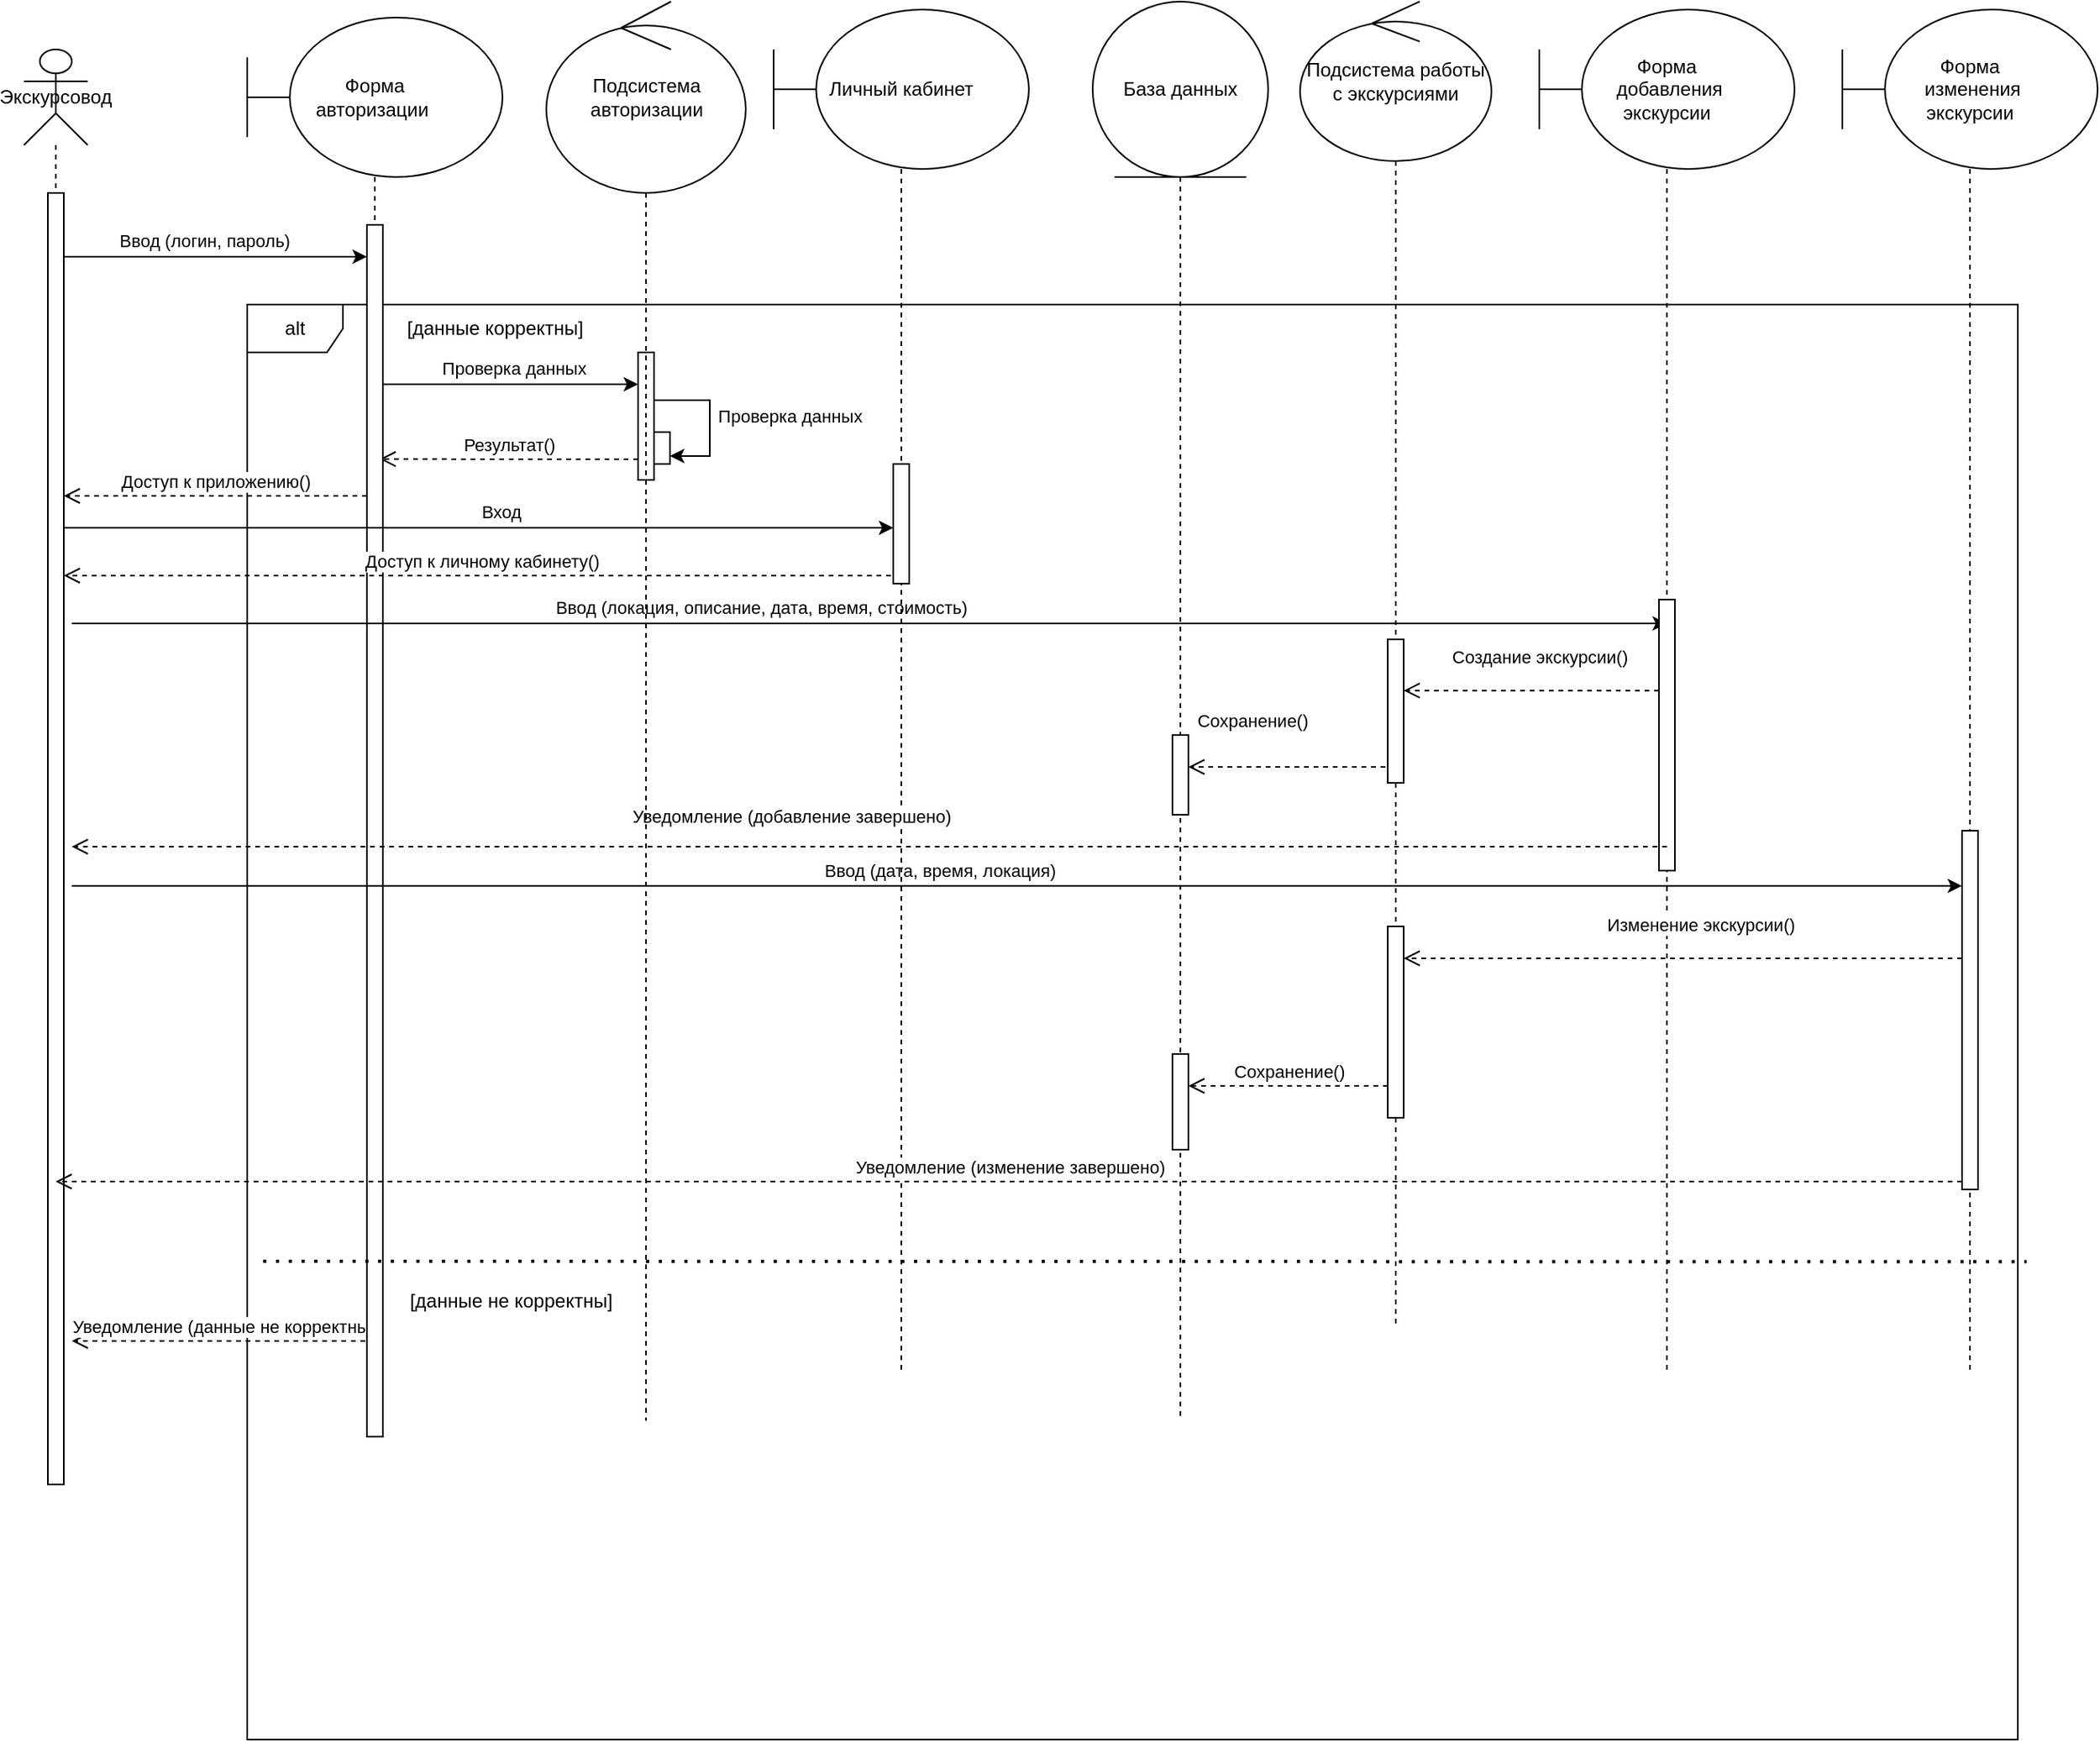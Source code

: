 <mxfile version="22.0.6" type="device" pages="2">
  <diagram name="Экскурсовод" id="apA9sKYQiiPHruU5bzmN">
    <mxGraphModel dx="1460" dy="1291" grid="1" gridSize="10" guides="1" tooltips="1" connect="1" arrows="1" fold="1" page="1" pageScale="1" pageWidth="1442" pageHeight="2039" math="0" shadow="0">
      <root>
        <mxCell id="0" />
        <mxCell id="1" parent="0" />
        <mxCell id="MhdM7lBt8eqxDR9OyokK-6" value="Экскурсовод" style="shape=umlLifeline;perimeter=lifelinePerimeter;whiteSpace=wrap;html=1;container=1;dropTarget=0;collapsible=0;recursiveResize=0;outlineConnect=0;portConstraint=eastwest;newEdgeStyle={&quot;curved&quot;:0,&quot;rounded&quot;:0};participant=umlActor;size=60;" parent="1" vertex="1">
          <mxGeometry x="120" y="90" width="40" height="900" as="geometry" />
        </mxCell>
        <mxCell id="MhdM7lBt8eqxDR9OyokK-7" value="" style="html=1;points=[[0,0,0,0,5],[0,1,0,0,-5],[1,0,0,0,5],[1,1,0,0,-5]];perimeter=orthogonalPerimeter;outlineConnect=0;targetShapes=umlLifeline;portConstraint=eastwest;newEdgeStyle={&quot;curved&quot;:0,&quot;rounded&quot;:0};" parent="MhdM7lBt8eqxDR9OyokK-6" vertex="1">
          <mxGeometry x="15" y="90" width="10" height="810" as="geometry" />
        </mxCell>
        <mxCell id="MhdM7lBt8eqxDR9OyokK-11" value="" style="endArrow=classic;html=1;rounded=0;" parent="1" source="MhdM7lBt8eqxDR9OyokK-7" edge="1">
          <mxGeometry width="50" height="50" relative="1" as="geometry">
            <mxPoint x="220" y="430" as="sourcePoint" />
            <mxPoint x="335" y="220" as="targetPoint" />
            <Array as="points">
              <mxPoint x="240" y="220" />
            </Array>
          </mxGeometry>
        </mxCell>
        <mxCell id="MhdM7lBt8eqxDR9OyokK-12" value="Ввод (логин, пароль)" style="edgeLabel;html=1;align=center;verticalAlign=middle;resizable=0;points=[];" parent="MhdM7lBt8eqxDR9OyokK-11" vertex="1" connectable="0">
          <mxGeometry x="-0.231" y="-2" relative="1" as="geometry">
            <mxPoint x="15" y="-12" as="offset" />
          </mxGeometry>
        </mxCell>
        <mxCell id="MhdM7lBt8eqxDR9OyokK-15" value="alt" style="shape=umlFrame;whiteSpace=wrap;html=1;pointerEvents=0;" parent="1" vertex="1">
          <mxGeometry x="260" y="250" width="1110" height="900" as="geometry" />
        </mxCell>
        <mxCell id="MhdM7lBt8eqxDR9OyokK-22" value="" style="html=1;points=[[0,0,0,0,5],[0,1,0,0,-5],[1,0,0,0,5],[1,1,0,0,-5]];perimeter=orthogonalPerimeter;outlineConnect=0;targetShapes=umlLifeline;portConstraint=eastwest;newEdgeStyle={&quot;curved&quot;:0,&quot;rounded&quot;:0};" parent="1" vertex="1">
          <mxGeometry x="505" y="280" width="10" height="80" as="geometry" />
        </mxCell>
        <mxCell id="MhdM7lBt8eqxDR9OyokK-23" value="" style="endArrow=classic;html=1;rounded=0;" parent="1" target="MhdM7lBt8eqxDR9OyokK-22" edge="1">
          <mxGeometry width="50" height="50" relative="1" as="geometry">
            <mxPoint x="345" y="300" as="sourcePoint" />
            <mxPoint x="390" y="440" as="targetPoint" />
            <Array as="points">
              <mxPoint x="430" y="300" />
            </Array>
          </mxGeometry>
        </mxCell>
        <mxCell id="MhdM7lBt8eqxDR9OyokK-24" value="Проверка данных" style="edgeLabel;html=1;align=center;verticalAlign=middle;resizable=0;points=[];" parent="MhdM7lBt8eqxDR9OyokK-23" vertex="1" connectable="0">
          <mxGeometry x="0.025" y="-1" relative="1" as="geometry">
            <mxPoint y="-11" as="offset" />
          </mxGeometry>
        </mxCell>
        <mxCell id="MhdM7lBt8eqxDR9OyokK-26" value="" style="html=1;points=[[0,0,0,0,5],[0,1,0,0,-5],[1,0,0,0,5],[1,1,0,0,-5]];perimeter=orthogonalPerimeter;outlineConnect=0;targetShapes=umlLifeline;portConstraint=eastwest;newEdgeStyle={&quot;curved&quot;:0,&quot;rounded&quot;:0};" parent="1" vertex="1">
          <mxGeometry x="515" y="330" width="10" height="20" as="geometry" />
        </mxCell>
        <mxCell id="MhdM7lBt8eqxDR9OyokK-27" value="" style="endArrow=classic;html=1;rounded=0;entryX=1;entryY=1;entryDx=0;entryDy=-5;entryPerimeter=0;" parent="1" source="MhdM7lBt8eqxDR9OyokK-22" target="MhdM7lBt8eqxDR9OyokK-26" edge="1">
          <mxGeometry width="50" height="50" relative="1" as="geometry">
            <mxPoint x="520" y="330" as="sourcePoint" />
            <mxPoint x="390" y="440" as="targetPoint" />
            <Array as="points">
              <mxPoint x="550" y="310" />
              <mxPoint x="550" y="345" />
            </Array>
          </mxGeometry>
        </mxCell>
        <mxCell id="MhdM7lBt8eqxDR9OyokK-29" value="Проверка данных" style="edgeLabel;html=1;align=center;verticalAlign=middle;resizable=0;points=[];" parent="MhdM7lBt8eqxDR9OyokK-27" vertex="1" connectable="0">
          <mxGeometry x="-0.387" y="1" relative="1" as="geometry">
            <mxPoint x="56" y="11" as="offset" />
          </mxGeometry>
        </mxCell>
        <mxCell id="MhdM7lBt8eqxDR9OyokK-30" value="Результат()" style="html=1;verticalAlign=bottom;endArrow=open;dashed=1;endSize=8;curved=0;rounded=0;entryX=0.8;entryY=0.249;entryDx=0;entryDy=0;entryPerimeter=0;" parent="1" source="MhdM7lBt8eqxDR9OyokK-22" edge="1">
          <mxGeometry relative="1" as="geometry">
            <mxPoint x="500" y="420" as="sourcePoint" />
            <mxPoint x="343" y="346.87" as="targetPoint" />
            <Array as="points">
              <mxPoint x="430" y="347" />
            </Array>
          </mxGeometry>
        </mxCell>
        <mxCell id="MhdM7lBt8eqxDR9OyokK-31" value="Доступ к приложению()" style="html=1;verticalAlign=bottom;endArrow=open;dashed=1;endSize=8;curved=0;rounded=0;" parent="1" target="MhdM7lBt8eqxDR9OyokK-7" edge="1">
          <mxGeometry relative="1" as="geometry">
            <mxPoint x="335" y="370" as="sourcePoint" />
            <mxPoint x="355" y="390" as="targetPoint" />
            <Array as="points">
              <mxPoint x="240" y="370" />
            </Array>
          </mxGeometry>
        </mxCell>
        <mxCell id="MhdM7lBt8eqxDR9OyokK-45" value="Сохранение()" style="html=1;verticalAlign=bottom;endArrow=open;dashed=1;endSize=8;curved=0;rounded=0;" parent="1" edge="1">
          <mxGeometry x="0.382" y="-20" relative="1" as="geometry">
            <mxPoint x="979.5" y="540" as="sourcePoint" />
            <mxPoint x="850" y="540" as="targetPoint" />
            <Array as="points" />
            <mxPoint as="offset" />
          </mxGeometry>
        </mxCell>
        <mxCell id="MhdM7lBt8eqxDR9OyokK-52" value="Сохранение()" style="html=1;verticalAlign=bottom;endArrow=open;dashed=1;endSize=8;curved=0;rounded=0;" parent="1" edge="1">
          <mxGeometry relative="1" as="geometry">
            <mxPoint x="975" y="740" as="sourcePoint" />
            <mxPoint x="850" y="740" as="targetPoint" />
            <Array as="points" />
          </mxGeometry>
        </mxCell>
        <mxCell id="3vgwnuTKoPkvqG8fdnrD-1" value="[данные корректны]" style="text;html=1;align=center;verticalAlign=middle;resizable=0;points=[];autosize=1;strokeColor=none;fillColor=none;" parent="1" vertex="1">
          <mxGeometry x="350" y="250" width="130" height="30" as="geometry" />
        </mxCell>
        <mxCell id="3vgwnuTKoPkvqG8fdnrD-2" value="Уведомление (данные не корректны)" style="html=1;verticalAlign=bottom;endArrow=open;dashed=1;endSize=8;curved=0;rounded=0;" parent="1" edge="1">
          <mxGeometry x="-0.002" relative="1" as="geometry">
            <mxPoint x="340" y="900" as="sourcePoint" />
            <mxPoint x="150" y="900" as="targetPoint" />
            <Array as="points">
              <mxPoint x="275" y="900" />
            </Array>
            <mxPoint as="offset" />
          </mxGeometry>
        </mxCell>
        <mxCell id="3vgwnuTKoPkvqG8fdnrD-3" value="[данные не корректны]" style="text;html=1;align=center;verticalAlign=middle;resizable=0;points=[];autosize=1;strokeColor=none;fillColor=none;" parent="1" vertex="1">
          <mxGeometry x="350" y="860" width="150" height="30" as="geometry" />
        </mxCell>
        <mxCell id="WWYeSXS_emkalcDDX-8z-1" value="Форма &lt;br&gt;авторизации&amp;nbsp;" style="shape=umlLifeline;perimeter=lifelinePerimeter;whiteSpace=wrap;html=1;container=1;dropTarget=0;collapsible=0;recursiveResize=0;outlineConnect=0;portConstraint=eastwest;newEdgeStyle={&quot;curved&quot;:0,&quot;rounded&quot;:0};participant=umlBoundary;size=100;" parent="1" vertex="1">
          <mxGeometry x="260" y="70" width="160" height="890" as="geometry" />
        </mxCell>
        <mxCell id="WWYeSXS_emkalcDDX-8z-2" value="" style="html=1;points=[[0,0,0,0,5],[0,1,0,0,-5],[1,0,0,0,5],[1,1,0,0,-5]];perimeter=orthogonalPerimeter;outlineConnect=0;targetShapes=umlLifeline;portConstraint=eastwest;newEdgeStyle={&quot;curved&quot;:0,&quot;rounded&quot;:0};" parent="WWYeSXS_emkalcDDX-8z-1" vertex="1">
          <mxGeometry x="75" y="130" width="10" height="760" as="geometry" />
        </mxCell>
        <mxCell id="MhdM7lBt8eqxDR9OyokK-35" value="" style="endArrow=classic;html=1;rounded=0;" parent="1" source="MhdM7lBt8eqxDR9OyokK-7" edge="1" target="KRv85r5p0I_bqR5wjUYM-2">
          <mxGeometry width="50" height="50" relative="1" as="geometry">
            <mxPoint x="430" y="330" as="sourcePoint" />
            <mxPoint x="685" y="390" as="targetPoint" />
            <Array as="points">
              <mxPoint x="430" y="390" />
            </Array>
          </mxGeometry>
        </mxCell>
        <mxCell id="MhdM7lBt8eqxDR9OyokK-38" value="Вход" style="edgeLabel;html=1;align=center;verticalAlign=middle;resizable=0;points=[];" parent="MhdM7lBt8eqxDR9OyokK-35" vertex="1" connectable="0">
          <mxGeometry x="0.051" y="3" relative="1" as="geometry">
            <mxPoint y="-7" as="offset" />
          </mxGeometry>
        </mxCell>
        <mxCell id="MhdM7lBt8eqxDR9OyokK-37" value="Доступ к личному кабинету()" style="html=1;verticalAlign=bottom;endArrow=open;dashed=1;endSize=8;curved=0;rounded=0;" parent="1" target="MhdM7lBt8eqxDR9OyokK-7" edge="1" source="KRv85r5p0I_bqR5wjUYM-1">
          <mxGeometry relative="1" as="geometry">
            <mxPoint x="685" y="420" as="sourcePoint" />
            <mxPoint x="410" y="300" as="targetPoint" />
            <Array as="points">
              <mxPoint x="410" y="420" />
            </Array>
          </mxGeometry>
        </mxCell>
        <mxCell id="MhdM7lBt8eqxDR9OyokK-40" value="" style="endArrow=classic;html=1;rounded=0;" parent="1" edge="1">
          <mxGeometry width="50" height="50" relative="1" as="geometry">
            <mxPoint x="150" y="450" as="sourcePoint" />
            <mxPoint x="1150" y="450" as="targetPoint" />
            <Array as="points">
              <mxPoint x="515" y="450" />
            </Array>
          </mxGeometry>
        </mxCell>
        <mxCell id="MhdM7lBt8eqxDR9OyokK-42" value="Ввод (локация, описание, дата, время, стоимость)" style="edgeLabel;html=1;align=center;verticalAlign=middle;resizable=0;points=[];" parent="MhdM7lBt8eqxDR9OyokK-40" vertex="1" connectable="0">
          <mxGeometry x="-0.137" y="1" relative="1" as="geometry">
            <mxPoint y="-9" as="offset" />
          </mxGeometry>
        </mxCell>
        <mxCell id="MhdM7lBt8eqxDR9OyokK-48" value="" style="endArrow=classic;html=1;rounded=0;" parent="1" edge="1" target="BANFX_4L2g2Dq_e1wwvx-2">
          <mxGeometry width="50" height="50" relative="1" as="geometry">
            <mxPoint x="150" y="614.6" as="sourcePoint" />
            <mxPoint x="1344.5" y="614.6" as="targetPoint" />
            <Array as="points">
              <mxPoint x="625" y="614.6" />
            </Array>
          </mxGeometry>
        </mxCell>
        <mxCell id="MhdM7lBt8eqxDR9OyokK-49" value="Ввод (дата, время, локация)" style="edgeLabel;html=1;align=center;verticalAlign=middle;resizable=0;points=[];" parent="MhdM7lBt8eqxDR9OyokK-48" vertex="1" connectable="0">
          <mxGeometry x="-0.082" y="3" relative="1" as="geometry">
            <mxPoint y="-7" as="offset" />
          </mxGeometry>
        </mxCell>
        <mxCell id="MhdM7lBt8eqxDR9OyokK-16" value="" style="endArrow=none;dashed=1;html=1;dashPattern=1 3;strokeWidth=2;rounded=0;exitX=0;exitY=0.769;exitDx=0;exitDy=0;exitPerimeter=0;entryX=1.005;entryY=0.667;entryDx=0;entryDy=0;entryPerimeter=0;" parent="1" edge="1" target="MhdM7lBt8eqxDR9OyokK-15">
          <mxGeometry width="50" height="50" relative="1" as="geometry">
            <mxPoint x="270" y="850.0" as="sourcePoint" />
            <mxPoint x="1290" y="851" as="targetPoint" />
            <Array as="points" />
          </mxGeometry>
        </mxCell>
        <mxCell id="KRv85r5p0I_bqR5wjUYM-1" value="Личный кабинет" style="shape=umlLifeline;perimeter=lifelinePerimeter;whiteSpace=wrap;html=1;container=1;dropTarget=0;collapsible=0;recursiveResize=0;outlineConnect=0;portConstraint=eastwest;newEdgeStyle={&quot;curved&quot;:0,&quot;rounded&quot;:0};participant=umlBoundary;size=100;" parent="1" vertex="1">
          <mxGeometry x="590" y="65" width="160" height="855" as="geometry" />
        </mxCell>
        <mxCell id="KRv85r5p0I_bqR5wjUYM-2" value="" style="html=1;points=[[0,0,0,0,5],[0,1,0,0,-5],[1,0,0,0,5],[1,1,0,0,-5]];perimeter=orthogonalPerimeter;outlineConnect=0;targetShapes=umlLifeline;portConstraint=eastwest;newEdgeStyle={&quot;curved&quot;:0,&quot;rounded&quot;:0};" parent="KRv85r5p0I_bqR5wjUYM-1" vertex="1">
          <mxGeometry x="75" y="285" width="10" height="75" as="geometry" />
        </mxCell>
        <mxCell id="BANFX_4L2g2Dq_e1wwvx-1" value="Форма&lt;br&gt;&amp;nbsp;изменения&lt;br&gt;экскурсии" style="shape=umlLifeline;perimeter=lifelinePerimeter;whiteSpace=wrap;html=1;container=1;dropTarget=0;collapsible=0;recursiveResize=0;outlineConnect=0;portConstraint=eastwest;newEdgeStyle={&quot;curved&quot;:0,&quot;rounded&quot;:0};participant=umlBoundary;size=100;" parent="1" vertex="1">
          <mxGeometry x="1260" y="65" width="160" height="855" as="geometry" />
        </mxCell>
        <mxCell id="BANFX_4L2g2Dq_e1wwvx-2" value="" style="html=1;points=[[0,0,0,0,5],[0,1,0,0,-5],[1,0,0,0,5],[1,1,0,0,-5]];perimeter=orthogonalPerimeter;outlineConnect=0;targetShapes=umlLifeline;portConstraint=eastwest;newEdgeStyle={&quot;curved&quot;:0,&quot;rounded&quot;:0};" parent="BANFX_4L2g2Dq_e1wwvx-1" vertex="1">
          <mxGeometry x="75" y="515" width="10" height="225" as="geometry" />
        </mxCell>
        <mxCell id="BANFX_4L2g2Dq_e1wwvx-3" value="Форма&lt;br&gt;&amp;nbsp;добавления&lt;br&gt;экскурсии" style="shape=umlLifeline;perimeter=lifelinePerimeter;whiteSpace=wrap;html=1;container=1;dropTarget=0;collapsible=0;recursiveResize=0;outlineConnect=0;portConstraint=eastwest;newEdgeStyle={&quot;curved&quot;:0,&quot;rounded&quot;:0};participant=umlBoundary;size=100;" parent="1" vertex="1">
          <mxGeometry x="1070" y="65" width="160" height="855" as="geometry" />
        </mxCell>
        <mxCell id="BANFX_4L2g2Dq_e1wwvx-4" value="" style="html=1;points=[[0,0,0,0,5],[0,1,0,0,-5],[1,0,0,0,5],[1,1,0,0,-5]];perimeter=orthogonalPerimeter;outlineConnect=0;targetShapes=umlLifeline;portConstraint=eastwest;newEdgeStyle={&quot;curved&quot;:0,&quot;rounded&quot;:0};" parent="BANFX_4L2g2Dq_e1wwvx-3" vertex="1">
          <mxGeometry x="75" y="370" width="10" height="170" as="geometry" />
        </mxCell>
        <mxCell id="dVF8UuHGfFQdKaLdTIyw-1" value="Уведомление (добавление завершено)" style="html=1;verticalAlign=bottom;endArrow=open;dashed=1;endSize=8;curved=0;rounded=0;" parent="1" edge="1">
          <mxGeometry x="0.098" y="-10" relative="1" as="geometry">
            <mxPoint x="1150" y="590" as="sourcePoint" />
            <mxPoint x="149.999" y="590" as="targetPoint" />
            <Array as="points">
              <mxPoint x="700.04" y="590" />
            </Array>
            <mxPoint as="offset" />
          </mxGeometry>
        </mxCell>
        <mxCell id="dVF8UuHGfFQdKaLdTIyw-2" value="Уведомление (изменение завершено)" style="html=1;verticalAlign=bottom;endArrow=open;dashed=1;endSize=8;curved=0;rounded=0;" parent="1" edge="1">
          <mxGeometry relative="1" as="geometry">
            <mxPoint x="1335" y="800" as="sourcePoint" />
            <mxPoint x="139.875" y="800" as="targetPoint" />
            <Array as="points">
              <mxPoint x="790" y="800" />
            </Array>
          </mxGeometry>
        </mxCell>
        <mxCell id="9zFXpY8Jn_R2D8w8PnbY-6" value="База данных" style="shape=umlLifeline;perimeter=lifelinePerimeter;whiteSpace=wrap;html=1;container=1;dropTarget=0;collapsible=0;recursiveResize=0;outlineConnect=0;portConstraint=eastwest;newEdgeStyle={&quot;curved&quot;:0,&quot;rounded&quot;:0};participant=umlEntity;size=110;" vertex="1" parent="1">
          <mxGeometry x="790" y="60" width="110" height="890" as="geometry" />
        </mxCell>
        <mxCell id="MhdM7lBt8eqxDR9OyokK-51" value="" style="html=1;points=[[0,0,0,0,5],[0,1,0,0,-5],[1,0,0,0,5],[1,1,0,0,-5]];perimeter=orthogonalPerimeter;outlineConnect=0;targetShapes=umlLifeline;portConstraint=eastwest;newEdgeStyle={&quot;curved&quot;:0,&quot;rounded&quot;:0};" parent="9zFXpY8Jn_R2D8w8PnbY-6" vertex="1">
          <mxGeometry x="50" y="660" width="10" height="60" as="geometry" />
        </mxCell>
        <mxCell id="rO5lsx75B55p8-_vkY-k-2" value="" style="html=1;points=[[0,0,0,0,5],[0,1,0,0,-5],[1,0,0,0,5],[1,1,0,0,-5]];perimeter=orthogonalPerimeter;outlineConnect=0;targetShapes=umlLifeline;portConstraint=eastwest;newEdgeStyle={&quot;curved&quot;:0,&quot;rounded&quot;:0};" parent="9zFXpY8Jn_R2D8w8PnbY-6" vertex="1">
          <mxGeometry x="50" y="460" width="10" height="50" as="geometry" />
        </mxCell>
        <mxCell id="5TkrHUzN9NXci5SmOQGV-1" value="Подсистема авторизации" style="shape=umlLifeline;perimeter=lifelinePerimeter;whiteSpace=wrap;html=1;container=1;dropTarget=0;collapsible=0;recursiveResize=0;outlineConnect=0;portConstraint=eastwest;newEdgeStyle={&quot;curved&quot;:0,&quot;rounded&quot;:0};participant=umlControl;size=120;" vertex="1" parent="1">
          <mxGeometry x="447.5" y="60" width="125" height="890" as="geometry" />
        </mxCell>
        <mxCell id="5TkrHUzN9NXci5SmOQGV-2" value="Подсистема работы с экскурсиями" style="shape=umlLifeline;perimeter=lifelinePerimeter;whiteSpace=wrap;html=1;container=1;dropTarget=0;collapsible=0;recursiveResize=0;outlineConnect=0;portConstraint=eastwest;newEdgeStyle={&quot;curved&quot;:0,&quot;rounded&quot;:0};participant=umlControl;size=100;" vertex="1" parent="1">
          <mxGeometry x="920" y="60" width="120" height="830" as="geometry" />
        </mxCell>
        <mxCell id="5TkrHUzN9NXci5SmOQGV-3" value="" style="html=1;points=[[0,0,0,0,5],[0,1,0,0,-5],[1,0,0,0,5],[1,1,0,0,-5]];perimeter=orthogonalPerimeter;outlineConnect=0;targetShapes=umlLifeline;portConstraint=eastwest;newEdgeStyle={&quot;curved&quot;:0,&quot;rounded&quot;:0};" vertex="1" parent="5TkrHUzN9NXci5SmOQGV-2">
          <mxGeometry x="55" y="400" width="10" height="90" as="geometry" />
        </mxCell>
        <mxCell id="5TkrHUzN9NXci5SmOQGV-7" value="" style="html=1;points=[[0,0,0,0,5],[0,1,0,0,-5],[1,0,0,0,5],[1,1,0,0,-5]];perimeter=orthogonalPerimeter;outlineConnect=0;targetShapes=umlLifeline;portConstraint=eastwest;newEdgeStyle={&quot;curved&quot;:0,&quot;rounded&quot;:0};" vertex="1" parent="5TkrHUzN9NXci5SmOQGV-2">
          <mxGeometry x="55" y="580" width="10" height="120" as="geometry" />
        </mxCell>
        <mxCell id="5TkrHUzN9NXci5SmOQGV-6" value="Создание экскурсии()" style="html=1;verticalAlign=bottom;endArrow=open;dashed=1;endSize=8;curved=0;rounded=0;" edge="1" parent="1">
          <mxGeometry x="-0.062" y="-12" relative="1" as="geometry">
            <mxPoint x="1145" y="492.1" as="sourcePoint" />
            <mxPoint x="985" y="492.1" as="targetPoint" />
            <Array as="points" />
            <mxPoint as="offset" />
          </mxGeometry>
        </mxCell>
        <mxCell id="5TkrHUzN9NXci5SmOQGV-8" value="Изменение экскурсии()" style="html=1;verticalAlign=bottom;endArrow=open;dashed=1;endSize=8;curved=0;rounded=0;" edge="1" parent="1">
          <mxGeometry x="-0.062" y="-12" relative="1" as="geometry">
            <mxPoint x="1335" y="660" as="sourcePoint" />
            <mxPoint x="985" y="660" as="targetPoint" />
            <Array as="points" />
            <mxPoint as="offset" />
          </mxGeometry>
        </mxCell>
      </root>
    </mxGraphModel>
  </diagram>
  <diagram id="Mr0W2adE1dvP8_0kVqRy" name="Путешественник">
    <mxGraphModel dx="1460" dy="1291" grid="1" gridSize="10" guides="1" tooltips="1" connect="1" arrows="1" fold="1" page="1" pageScale="1" pageWidth="1442" pageHeight="2039" math="0" shadow="0">
      <root>
        <mxCell id="0" />
        <mxCell id="1" parent="0" />
        <mxCell id="Fy4yrN1enkIi9Z4MUlgT-1" value="Подсистема авторизации" style="shape=umlLifeline;perimeter=lifelinePerimeter;whiteSpace=wrap;html=1;container=1;dropTarget=0;collapsible=0;recursiveResize=0;outlineConnect=0;portConstraint=eastwest;newEdgeStyle={&quot;curved&quot;:0,&quot;rounded&quot;:0};participant=umlControl;size=100;" parent="1" vertex="1">
          <mxGeometry x="455" y="135" width="110" height="940" as="geometry" />
        </mxCell>
        <mxCell id="OTJ424GBOVYoqZg8H-qy-1" value="Путешественник" style="shape=umlLifeline;perimeter=lifelinePerimeter;whiteSpace=wrap;html=1;container=1;dropTarget=0;collapsible=0;recursiveResize=0;outlineConnect=0;portConstraint=eastwest;newEdgeStyle={&quot;curved&quot;:0,&quot;rounded&quot;:0};participant=umlActor;size=60;" parent="1" vertex="1">
          <mxGeometry x="120" y="160" width="30" height="1130" as="geometry" />
        </mxCell>
        <mxCell id="OTJ424GBOVYoqZg8H-qy-2" value="" style="html=1;points=[[0,0,0,0,5],[0,1,0,0,-5],[1,0,0,0,5],[1,1,0,0,-5]];perimeter=orthogonalPerimeter;outlineConnect=0;targetShapes=umlLifeline;portConstraint=eastwest;newEdgeStyle={&quot;curved&quot;:0,&quot;rounded&quot;:0};" parent="OTJ424GBOVYoqZg8H-qy-1" vertex="1">
          <mxGeometry x="10" y="90" width="10" height="1040" as="geometry" />
        </mxCell>
        <mxCell id="OTJ424GBOVYoqZg8H-qy-7" value="" style="endArrow=classic;html=1;rounded=0;" parent="1" source="OTJ424GBOVYoqZg8H-qy-2" edge="1">
          <mxGeometry width="50" height="50" relative="1" as="geometry">
            <mxPoint x="220" y="430" as="sourcePoint" />
            <mxPoint x="335" y="270" as="targetPoint" />
            <Array as="points">
              <mxPoint x="240" y="270" />
            </Array>
          </mxGeometry>
        </mxCell>
        <mxCell id="OTJ424GBOVYoqZg8H-qy-8" value="Ввод логина и пароля" style="edgeLabel;html=1;align=center;verticalAlign=middle;resizable=0;points=[];" parent="OTJ424GBOVYoqZg8H-qy-7" vertex="1" connectable="0">
          <mxGeometry x="-0.231" y="-2" relative="1" as="geometry">
            <mxPoint x="15" y="-12" as="offset" />
          </mxGeometry>
        </mxCell>
        <mxCell id="OTJ424GBOVYoqZg8H-qy-11" value="alt" style="shape=umlFrame;whiteSpace=wrap;html=1;pointerEvents=0;" parent="1" vertex="1">
          <mxGeometry x="260" y="290" width="1250" height="920" as="geometry" />
        </mxCell>
        <mxCell id="OTJ424GBOVYoqZg8H-qy-13" value="" style="html=1;points=[[0,0,0,0,5],[0,1,0,0,-5],[1,0,0,0,5],[1,1,0,0,-5]];perimeter=orthogonalPerimeter;outlineConnect=0;targetShapes=umlLifeline;portConstraint=eastwest;newEdgeStyle={&quot;curved&quot;:0,&quot;rounded&quot;:0};" parent="1" vertex="1">
          <mxGeometry x="505" y="310" width="10" height="80" as="geometry" />
        </mxCell>
        <mxCell id="OTJ424GBOVYoqZg8H-qy-14" value="" style="endArrow=classic;html=1;rounded=0;" parent="1" target="OTJ424GBOVYoqZg8H-qy-13" edge="1">
          <mxGeometry width="50" height="50" relative="1" as="geometry">
            <mxPoint x="345" y="350.0" as="sourcePoint" />
            <mxPoint x="390" y="440" as="targetPoint" />
            <Array as="points">
              <mxPoint x="430" y="350" />
            </Array>
          </mxGeometry>
        </mxCell>
        <mxCell id="OTJ424GBOVYoqZg8H-qy-15" value="Проверка данных" style="edgeLabel;html=1;align=center;verticalAlign=middle;resizable=0;points=[];" parent="OTJ424GBOVYoqZg8H-qy-14" vertex="1" connectable="0">
          <mxGeometry x="0.025" y="-1" relative="1" as="geometry">
            <mxPoint y="-11" as="offset" />
          </mxGeometry>
        </mxCell>
        <mxCell id="OTJ424GBOVYoqZg8H-qy-16" value="" style="html=1;points=[[0,0,0,0,5],[0,1,0,0,-5],[1,0,0,0,5],[1,1,0,0,-5]];perimeter=orthogonalPerimeter;outlineConnect=0;targetShapes=umlLifeline;portConstraint=eastwest;newEdgeStyle={&quot;curved&quot;:0,&quot;rounded&quot;:0};" parent="1" vertex="1">
          <mxGeometry x="515" y="350" width="10" height="20" as="geometry" />
        </mxCell>
        <mxCell id="OTJ424GBOVYoqZg8H-qy-17" value="" style="endArrow=classic;html=1;rounded=0;entryX=1;entryY=1;entryDx=0;entryDy=-5;entryPerimeter=0;" parent="1" source="OTJ424GBOVYoqZg8H-qy-13" target="OTJ424GBOVYoqZg8H-qy-16" edge="1">
          <mxGeometry width="50" height="50" relative="1" as="geometry">
            <mxPoint x="520" y="330" as="sourcePoint" />
            <mxPoint x="390" y="440" as="targetPoint" />
            <Array as="points">
              <mxPoint x="550" y="330" />
              <mxPoint x="550" y="350" />
              <mxPoint x="550" y="365" />
            </Array>
          </mxGeometry>
        </mxCell>
        <mxCell id="OTJ424GBOVYoqZg8H-qy-18" value="Проверка данных" style="edgeLabel;html=1;align=center;verticalAlign=middle;resizable=0;points=[];" parent="OTJ424GBOVYoqZg8H-qy-17" vertex="1" connectable="0">
          <mxGeometry x="-0.387" y="1" relative="1" as="geometry">
            <mxPoint x="56" y="11" as="offset" />
          </mxGeometry>
        </mxCell>
        <mxCell id="OTJ424GBOVYoqZg8H-qy-19" value="Результат()" style="html=1;verticalAlign=bottom;endArrow=open;dashed=1;endSize=8;curved=0;rounded=0;" parent="1" source="OTJ424GBOVYoqZg8H-qy-13" edge="1">
          <mxGeometry relative="1" as="geometry">
            <mxPoint x="500" y="420" as="sourcePoint" />
            <mxPoint x="345" y="380.0" as="targetPoint" />
            <Array as="points">
              <mxPoint x="430" y="380" />
            </Array>
          </mxGeometry>
        </mxCell>
        <mxCell id="OTJ424GBOVYoqZg8H-qy-20" value="Доступ к приложению()" style="html=1;verticalAlign=bottom;endArrow=open;dashed=1;endSize=8;curved=0;rounded=0;" parent="1" target="OTJ424GBOVYoqZg8H-qy-2" edge="1">
          <mxGeometry relative="1" as="geometry">
            <mxPoint x="335" y="420.0" as="sourcePoint" />
            <mxPoint x="355" y="390" as="targetPoint" />
            <Array as="points">
              <mxPoint x="330" y="420" />
              <mxPoint x="240" y="420" />
            </Array>
          </mxGeometry>
        </mxCell>
        <mxCell id="OTJ424GBOVYoqZg8H-qy-36" value="Сохранение()" style="html=1;verticalAlign=bottom;endArrow=open;dashed=1;endSize=8;curved=0;rounded=0;" parent="1" source="Ke90wFm6TMbnxvfQH0uS-6" edge="1">
          <mxGeometry x="0.195" y="-10" relative="1" as="geometry">
            <mxPoint x="1275" y="749.57" as="sourcePoint" />
            <mxPoint x="650" y="749.57" as="targetPoint" />
            <Array as="points">
              <mxPoint x="790" y="749.57" />
            </Array>
            <mxPoint as="offset" />
          </mxGeometry>
        </mxCell>
        <mxCell id="9nLLxcs9-lsYUk25ZylM-5" value="" style="endArrow=classic;html=1;rounded=0;" parent="1" source="OTJ424GBOVYoqZg8H-qy-2" target="WyDMbBPehi8zHSmIncTb-6" edge="1">
          <mxGeometry width="50" height="50" relative="1" as="geometry">
            <mxPoint x="630" y="780" as="sourcePoint" />
            <mxPoint x="1250" y="820" as="targetPoint" />
            <Array as="points">
              <mxPoint x="690" y="820" />
            </Array>
          </mxGeometry>
        </mxCell>
        <mxCell id="9nLLxcs9-lsYUk25ZylM-6" value="Выбор забронированной экскурсии" style="edgeLabel;html=1;align=center;verticalAlign=middle;resizable=0;points=[];" parent="9nLLxcs9-lsYUk25ZylM-5" vertex="1" connectable="0">
          <mxGeometry x="-0.178" y="1" relative="1" as="geometry">
            <mxPoint y="-9" as="offset" />
          </mxGeometry>
        </mxCell>
        <mxCell id="9nLLxcs9-lsYUk25ZylM-8" value="Сохранение()" style="html=1;verticalAlign=bottom;endArrow=open;dashed=1;endSize=8;curved=0;rounded=0;" parent="1" edge="1">
          <mxGeometry relative="1" as="geometry">
            <mxPoint x="781" y="870" as="sourcePoint" />
            <mxPoint x="650" y="870" as="targetPoint" />
            <Array as="points" />
          </mxGeometry>
        </mxCell>
        <mxCell id="zFmyxN2KfRmIIOsHh7d0-1" value="[данные корректны]" style="text;html=1;align=center;verticalAlign=middle;resizable=0;points=[];autosize=1;strokeColor=none;fillColor=none;" parent="1" vertex="1">
          <mxGeometry x="360" y="290" width="130" height="30" as="geometry" />
        </mxCell>
        <mxCell id="zFmyxN2KfRmIIOsHh7d0-2" value="[данные не корректны]" style="text;html=1;align=center;verticalAlign=middle;resizable=0;points=[];autosize=1;strokeColor=none;fillColor=none;" parent="1" vertex="1">
          <mxGeometry x="355" y="1075" width="150" height="30" as="geometry" />
        </mxCell>
        <mxCell id="lsKOQ85Q5rxc8TNIf6Fz-1" value="Уведомление (данные не корректны)" style="html=1;verticalAlign=bottom;endArrow=open;dashed=1;endSize=8;curved=0;rounded=0;" parent="1" edge="1">
          <mxGeometry x="-0.052" y="-10" relative="1" as="geometry">
            <mxPoint x="335" y="1170" as="sourcePoint" />
            <mxPoint x="140" y="1170" as="targetPoint" />
            <Array as="points">
              <mxPoint x="250" y="1170" />
            </Array>
            <mxPoint as="offset" />
          </mxGeometry>
        </mxCell>
        <mxCell id="WyDMbBPehi8zHSmIncTb-1" value="Форма&lt;br&gt;&amp;nbsp;отмены&lt;br&gt;&amp;nbsp;бронирования&amp;nbsp;&lt;br&gt;экскурсии" style="shape=umlLifeline;perimeter=lifelinePerimeter;whiteSpace=wrap;html=1;container=1;dropTarget=0;collapsible=0;recursiveResize=0;outlineConnect=0;portConstraint=eastwest;newEdgeStyle={&quot;curved&quot;:0,&quot;rounded&quot;:0};participant=umlBoundary;size=100;" parent="1" vertex="1">
          <mxGeometry x="1390" y="140" width="160" height="930" as="geometry" />
        </mxCell>
        <mxCell id="WyDMbBPehi8zHSmIncTb-6" value="" style="html=1;points=[[0,0,0,0,5],[0,1,0,0,-5],[1,0,0,0,5],[1,1,0,0,-5]];perimeter=orthogonalPerimeter;outlineConnect=0;targetShapes=umlLifeline;portConstraint=eastwest;newEdgeStyle={&quot;curved&quot;:0,&quot;rounded&quot;:0};" parent="WyDMbBPehi8zHSmIncTb-1" vertex="1">
          <mxGeometry x="75" y="670" width="10" height="170" as="geometry" />
        </mxCell>
        <mxCell id="WyDMbBPehi8zHSmIncTb-4" value="Форма&lt;br&gt;&amp;nbsp;изменения&lt;br&gt;бронирования&amp;nbsp;&lt;br&gt;экскурсии" style="shape=umlLifeline;perimeter=lifelinePerimeter;whiteSpace=wrap;html=1;container=1;dropTarget=0;collapsible=0;recursiveResize=0;outlineConnect=0;portConstraint=eastwest;newEdgeStyle={&quot;curved&quot;:0,&quot;rounded&quot;:0};participant=umlBoundary;size=100;" parent="1" vertex="1">
          <mxGeometry x="1200" y="140" width="160" height="930" as="geometry" />
        </mxCell>
        <mxCell id="WyDMbBPehi8zHSmIncTb-7" value="" style="html=1;points=[[0,0,0,0,5],[0,1,0,0,-5],[1,0,0,0,5],[1,1,0,0,-5]];perimeter=orthogonalPerimeter;outlineConnect=0;targetShapes=umlLifeline;portConstraint=eastwest;newEdgeStyle={&quot;curved&quot;:0,&quot;rounded&quot;:0};" parent="WyDMbBPehi8zHSmIncTb-4" vertex="1">
          <mxGeometry x="75" y="520" width="10" height="140" as="geometry" />
        </mxCell>
        <mxCell id="WyDMbBPehi8zHSmIncTb-5" value="Форма &lt;br&gt;бронирования&amp;nbsp;&lt;br&gt;экскурсии" style="shape=umlLifeline;perimeter=lifelinePerimeter;whiteSpace=wrap;html=1;container=1;dropTarget=0;collapsible=0;recursiveResize=0;outlineConnect=0;portConstraint=eastwest;newEdgeStyle={&quot;curved&quot;:0,&quot;rounded&quot;:0};participant=umlBoundary;size=100;" parent="1" vertex="1">
          <mxGeometry x="1030" y="140" width="160" height="930" as="geometry" />
        </mxCell>
        <mxCell id="WyDMbBPehi8zHSmIncTb-8" value="" style="html=1;points=[[0,0,0,0,5],[0,1,0,0,-5],[1,0,0,0,5],[1,1,0,0,-5]];perimeter=orthogonalPerimeter;outlineConnect=0;targetShapes=umlLifeline;portConstraint=eastwest;newEdgeStyle={&quot;curved&quot;:0,&quot;rounded&quot;:0};" parent="WyDMbBPehi8zHSmIncTb-5" vertex="1">
          <mxGeometry x="75" y="320" width="10" height="210" as="geometry" />
        </mxCell>
        <mxCell id="WyDMbBPehi8zHSmIncTb-9" value="Личный кабинет" style="shape=umlLifeline;perimeter=lifelinePerimeter;whiteSpace=wrap;html=1;container=1;dropTarget=0;collapsible=0;recursiveResize=0;outlineConnect=0;portConstraint=eastwest;newEdgeStyle={&quot;curved&quot;:0,&quot;rounded&quot;:0};participant=umlBoundary;size=100;" parent="1" vertex="1">
          <mxGeometry x="850" y="135" width="160" height="930" as="geometry" />
        </mxCell>
        <mxCell id="WyDMbBPehi8zHSmIncTb-10" value="" style="html=1;points=[[0,0,0,0,5],[0,1,0,0,-5],[1,0,0,0,5],[1,1,0,0,-5]];perimeter=orthogonalPerimeter;outlineConnect=0;targetShapes=umlLifeline;portConstraint=eastwest;newEdgeStyle={&quot;curved&quot;:0,&quot;rounded&quot;:0};" parent="WyDMbBPehi8zHSmIncTb-9" vertex="1">
          <mxGeometry x="75" y="245" width="10" height="110" as="geometry" />
        </mxCell>
        <mxCell id="WyDMbBPehi8zHSmIncTb-11" value="Форма &lt;br&gt;авторизации&amp;nbsp;" style="shape=umlLifeline;perimeter=lifelinePerimeter;whiteSpace=wrap;html=1;container=1;dropTarget=0;collapsible=0;recursiveResize=0;outlineConnect=0;portConstraint=eastwest;newEdgeStyle={&quot;curved&quot;:0,&quot;rounded&quot;:0};participant=umlBoundary;size=100;" parent="1" vertex="1">
          <mxGeometry x="260" y="130" width="160" height="1140" as="geometry" />
        </mxCell>
        <mxCell id="WyDMbBPehi8zHSmIncTb-12" value="" style="html=1;points=[[0,0,0,0,5],[0,1,0,0,-5],[1,0,0,0,5],[1,1,0,0,-5]];perimeter=orthogonalPerimeter;outlineConnect=0;targetShapes=umlLifeline;portConstraint=eastwest;newEdgeStyle={&quot;curved&quot;:0,&quot;rounded&quot;:0};" parent="WyDMbBPehi8zHSmIncTb-11" vertex="1">
          <mxGeometry x="75" y="130" width="10" height="1010" as="geometry" />
        </mxCell>
        <mxCell id="OTJ424GBOVYoqZg8H-qy-25" value="Доступ к личному кабинету()" style="html=1;verticalAlign=bottom;endArrow=open;dashed=1;endSize=8;curved=0;rounded=0;" parent="1" edge="1">
          <mxGeometry relative="1" as="geometry">
            <mxPoint x="929.5" y="470" as="sourcePoint" />
            <mxPoint x="140" y="470" as="targetPoint" />
            <Array as="points">
              <mxPoint x="400" y="470" />
            </Array>
          </mxGeometry>
        </mxCell>
        <mxCell id="OTJ424GBOVYoqZg8H-qy-23" value="" style="endArrow=classic;html=1;rounded=0;" parent="1" edge="1">
          <mxGeometry width="50" height="50" relative="1" as="geometry">
            <mxPoint x="140" y="430" as="sourcePoint" />
            <mxPoint x="925" y="430" as="targetPoint" />
            <Array as="points">
              <mxPoint x="420" y="430" />
            </Array>
          </mxGeometry>
        </mxCell>
        <mxCell id="OTJ424GBOVYoqZg8H-qy-24" value="Вход" style="edgeLabel;html=1;align=center;verticalAlign=middle;resizable=0;points=[];" parent="OTJ424GBOVYoqZg8H-qy-23" vertex="1" connectable="0">
          <mxGeometry x="0.051" y="3" relative="1" as="geometry">
            <mxPoint y="-7" as="offset" />
          </mxGeometry>
        </mxCell>
        <mxCell id="OTJ424GBOVYoqZg8H-qy-28" value="" style="endArrow=classic;html=1;rounded=0;" parent="1" edge="1">
          <mxGeometry width="50" height="50" relative="1" as="geometry">
            <mxPoint x="140" y="510" as="sourcePoint" />
            <mxPoint x="1105" y="510" as="targetPoint" />
            <Array as="points">
              <mxPoint x="510" y="510" />
            </Array>
          </mxGeometry>
        </mxCell>
        <mxCell id="OTJ424GBOVYoqZg8H-qy-29" value="Ввод&amp;nbsp; (локация, дата, время, стоимость)" style="edgeLabel;html=1;align=center;verticalAlign=middle;resizable=0;points=[];" parent="OTJ424GBOVYoqZg8H-qy-28" vertex="1" connectable="0">
          <mxGeometry x="-0.137" y="1" relative="1" as="geometry">
            <mxPoint x="47" y="-9" as="offset" />
          </mxGeometry>
        </mxCell>
        <mxCell id="9nLLxcs9-lsYUk25ZylM-2" value="Уведомление (успешное бронирование)" style="html=1;verticalAlign=bottom;endArrow=open;dashed=1;endSize=8;curved=0;rounded=0;exitX=0.5;exitY=0.864;exitDx=0;exitDy=0;exitPerimeter=0;" parent="1" edge="1">
          <mxGeometry relative="1" as="geometry">
            <mxPoint x="1110" y="650.04" as="sourcePoint" />
            <mxPoint x="140" y="650" as="targetPoint" />
            <Array as="points">
              <mxPoint x="500" y="650" />
            </Array>
          </mxGeometry>
        </mxCell>
        <mxCell id="OTJ424GBOVYoqZg8H-qy-33" value="" style="endArrow=classic;html=1;rounded=0;" parent="1" edge="1">
          <mxGeometry width="50" height="50" relative="1" as="geometry">
            <mxPoint x="140" y="680" as="sourcePoint" />
            <mxPoint x="1275" y="680" as="targetPoint" />
            <Array as="points">
              <mxPoint x="610" y="680" />
            </Array>
          </mxGeometry>
        </mxCell>
        <mxCell id="OTJ424GBOVYoqZg8H-qy-34" value="Ввод (дата/время проведения)" style="edgeLabel;html=1;align=center;verticalAlign=middle;resizable=0;points=[];" parent="OTJ424GBOVYoqZg8H-qy-33" vertex="1" connectable="0">
          <mxGeometry x="-0.082" y="3" relative="1" as="geometry">
            <mxPoint x="22" y="-7" as="offset" />
          </mxGeometry>
        </mxCell>
        <mxCell id="9nLLxcs9-lsYUk25ZylM-3" value="Уведомление (бронирование изменено)" style="html=1;verticalAlign=bottom;endArrow=open;dashed=1;endSize=8;curved=0;rounded=0;" parent="1" edge="1">
          <mxGeometry x="-0.121" relative="1" as="geometry">
            <mxPoint x="1275" y="790" as="sourcePoint" />
            <mxPoint x="140" y="790" as="targetPoint" />
            <Array as="points">
              <mxPoint x="510" y="790" />
            </Array>
            <mxPoint as="offset" />
          </mxGeometry>
        </mxCell>
        <mxCell id="9nLLxcs9-lsYUk25ZylM-9" value="Уведомление (бронирование отменено)" style="html=1;verticalAlign=bottom;endArrow=open;dashed=1;endSize=8;curved=0;rounded=0;" parent="1" edge="1">
          <mxGeometry x="-0.121" relative="1" as="geometry">
            <mxPoint x="1465" y="960" as="sourcePoint" />
            <mxPoint x="140" y="960" as="targetPoint" />
            <Array as="points">
              <mxPoint x="510" y="960" />
            </Array>
            <mxPoint as="offset" />
          </mxGeometry>
        </mxCell>
        <mxCell id="9nLLxcs9-lsYUk25ZylM-10" value="" style="endArrow=none;dashed=1;html=1;dashPattern=1 3;strokeWidth=2;rounded=0;entryX=1.002;entryY=0.856;entryDx=0;entryDy=0;entryPerimeter=0;exitX=-0.004;exitY=0.85;exitDx=0;exitDy=0;exitPerimeter=0;" parent="1" target="OTJ424GBOVYoqZg8H-qy-11" edge="1" source="OTJ424GBOVYoqZg8H-qy-11">
          <mxGeometry width="50" height="50" relative="1" as="geometry">
            <mxPoint x="260" y="930" as="sourcePoint" />
            <mxPoint x="740" y="620" as="targetPoint" />
            <Array as="points">
              <mxPoint x="780" y="1070" />
            </Array>
          </mxGeometry>
        </mxCell>
        <mxCell id="c3QcqgcqOXE689poq2zj-2" value="" style="html=1;verticalAlign=bottom;endArrow=open;dashed=1;endSize=8;curved=0;rounded=0;" parent="1" edge="1">
          <mxGeometry relative="1" as="geometry">
            <mxPoint x="1110" y="550" as="sourcePoint" />
            <mxPoint x="790" y="550" as="targetPoint" />
            <Array as="points">
              <mxPoint x="830" y="550" />
            </Array>
          </mxGeometry>
        </mxCell>
        <mxCell id="PInzAPDnCAmYx5UMwqnT-11" value="Добавление брони()" style="edgeLabel;html=1;align=center;verticalAlign=middle;resizable=0;points=[];" vertex="1" connectable="0" parent="c3QcqgcqOXE689poq2zj-2">
          <mxGeometry x="0.373" y="2" relative="1" as="geometry">
            <mxPoint x="-4" y="-12" as="offset" />
          </mxGeometry>
        </mxCell>
        <mxCell id="PInzAPDnCAmYx5UMwqnT-10" value="База данных" style="shape=umlLifeline;perimeter=lifelinePerimeter;whiteSpace=wrap;html=1;container=1;dropTarget=0;collapsible=0;recursiveResize=0;outlineConnect=0;portConstraint=eastwest;newEdgeStyle={&quot;curved&quot;:0,&quot;rounded&quot;:0};participant=umlEntity;size=90;" vertex="1" parent="1">
          <mxGeometry x="600" y="140" width="90" height="920" as="geometry" />
        </mxCell>
        <mxCell id="c3QcqgcqOXE689poq2zj-1" value="" style="html=1;points=[[0,0,0,0,5],[0,1,0,0,-5],[1,0,0,0,5],[1,1,0,0,-5]];perimeter=orthogonalPerimeter;outlineConnect=0;targetShapes=umlLifeline;portConstraint=eastwest;newEdgeStyle={&quot;curved&quot;:0,&quot;rounded&quot;:0};" parent="PInzAPDnCAmYx5UMwqnT-10" vertex="1">
          <mxGeometry x="40" y="400" width="10" height="80" as="geometry" />
        </mxCell>
        <mxCell id="OTJ424GBOVYoqZg8H-qy-35" value="" style="html=1;points=[[0,0,0,0,5],[0,1,0,0,-5],[1,0,0,0,5],[1,1,0,0,-5]];perimeter=orthogonalPerimeter;outlineConnect=0;targetShapes=umlLifeline;portConstraint=eastwest;newEdgeStyle={&quot;curved&quot;:0,&quot;rounded&quot;:0};" parent="PInzAPDnCAmYx5UMwqnT-10" vertex="1">
          <mxGeometry x="40" y="570" width="10" height="60" as="geometry" />
        </mxCell>
        <mxCell id="9nLLxcs9-lsYUk25ZylM-4" value="" style="html=1;points=[[0,0,0,0,5],[0,1,0,0,-5],[1,0,0,0,5],[1,1,0,0,-5]];perimeter=orthogonalPerimeter;outlineConnect=0;targetShapes=umlLifeline;portConstraint=eastwest;newEdgeStyle={&quot;curved&quot;:0,&quot;rounded&quot;:0};" parent="PInzAPDnCAmYx5UMwqnT-10" vertex="1">
          <mxGeometry x="40" y="690" width="10" height="60" as="geometry" />
        </mxCell>
        <mxCell id="Ke90wFm6TMbnxvfQH0uS-1" value="Подсистема работы с экскурсиями" style="shape=umlLifeline;perimeter=lifelinePerimeter;whiteSpace=wrap;html=1;container=1;dropTarget=0;collapsible=0;recursiveResize=0;outlineConnect=0;portConstraint=eastwest;newEdgeStyle={&quot;curved&quot;:0,&quot;rounded&quot;:0};participant=umlControl;size=100;" vertex="1" parent="1">
          <mxGeometry x="721" y="135" width="110" height="940" as="geometry" />
        </mxCell>
        <mxCell id="Ke90wFm6TMbnxvfQH0uS-2" value="" style="html=1;points=[[0,0,0,0,5],[0,1,0,0,-5],[1,0,0,0,5],[1,1,0,0,-5]];perimeter=orthogonalPerimeter;outlineConnect=0;targetShapes=umlLifeline;portConstraint=eastwest;newEdgeStyle={&quot;curved&quot;:0,&quot;rounded&quot;:0};" vertex="1" parent="Ke90wFm6TMbnxvfQH0uS-1">
          <mxGeometry x="50" y="385" width="10" height="105" as="geometry" />
        </mxCell>
        <mxCell id="Ke90wFm6TMbnxvfQH0uS-6" value="" style="html=1;points=[[0,0,0,0,5],[0,1,0,0,-5],[1,0,0,0,5],[1,1,0,0,-5]];perimeter=orthogonalPerimeter;outlineConnect=0;targetShapes=umlLifeline;portConstraint=eastwest;newEdgeStyle={&quot;curved&quot;:0,&quot;rounded&quot;:0};" vertex="1" parent="Ke90wFm6TMbnxvfQH0uS-1">
          <mxGeometry x="50" y="545" width="10" height="80" as="geometry" />
        </mxCell>
        <mxCell id="Ke90wFm6TMbnxvfQH0uS-10" value="" style="html=1;points=[[0,0,0,0,5],[0,1,0,0,-5],[1,0,0,0,5],[1,1,0,0,-5]];perimeter=orthogonalPerimeter;outlineConnect=0;targetShapes=umlLifeline;portConstraint=eastwest;newEdgeStyle={&quot;curved&quot;:0,&quot;rounded&quot;:0};" vertex="1" parent="Ke90wFm6TMbnxvfQH0uS-1">
          <mxGeometry x="50" y="685" width="10" height="80" as="geometry" />
        </mxCell>
        <mxCell id="Ke90wFm6TMbnxvfQH0uS-3" value="" style="html=1;verticalAlign=bottom;endArrow=open;dashed=1;endSize=8;curved=0;rounded=0;" edge="1" parent="1">
          <mxGeometry relative="1" as="geometry">
            <mxPoint x="770" y="580" as="sourcePoint" />
            <mxPoint x="650.0" y="580" as="targetPoint" />
            <Array as="points">
              <mxPoint x="700" y="580" />
            </Array>
          </mxGeometry>
        </mxCell>
        <mxCell id="Ke90wFm6TMbnxvfQH0uS-4" value="Сохранение()" style="edgeLabel;html=1;align=center;verticalAlign=middle;resizable=0;points=[];" vertex="1" connectable="0" parent="Ke90wFm6TMbnxvfQH0uS-3">
          <mxGeometry x="0.373" y="2" relative="1" as="geometry">
            <mxPoint x="23" y="-17" as="offset" />
          </mxGeometry>
        </mxCell>
        <mxCell id="Ke90wFm6TMbnxvfQH0uS-7" value="" style="html=1;verticalAlign=bottom;endArrow=open;dashed=1;endSize=8;curved=0;rounded=0;" edge="1" parent="1" source="WyDMbBPehi8zHSmIncTb-7">
          <mxGeometry relative="1" as="geometry">
            <mxPoint x="1100" y="710" as="sourcePoint" />
            <mxPoint x="780" y="710" as="targetPoint" />
            <Array as="points">
              <mxPoint x="820" y="710" />
            </Array>
          </mxGeometry>
        </mxCell>
        <mxCell id="Ke90wFm6TMbnxvfQH0uS-8" value="Изменение брони()" style="edgeLabel;html=1;align=center;verticalAlign=middle;resizable=0;points=[];" vertex="1" connectable="0" parent="Ke90wFm6TMbnxvfQH0uS-7">
          <mxGeometry x="0.373" y="2" relative="1" as="geometry">
            <mxPoint x="-4" y="-12" as="offset" />
          </mxGeometry>
        </mxCell>
        <mxCell id="Ke90wFm6TMbnxvfQH0uS-11" value="" style="html=1;verticalAlign=bottom;endArrow=open;dashed=1;endSize=8;curved=0;rounded=0;" edge="1" parent="1">
          <mxGeometry relative="1" as="geometry">
            <mxPoint x="1465" y="850" as="sourcePoint" />
            <mxPoint x="780" y="850" as="targetPoint" />
            <Array as="points">
              <mxPoint x="820" y="850" />
            </Array>
          </mxGeometry>
        </mxCell>
        <mxCell id="Ke90wFm6TMbnxvfQH0uS-12" value="Удаление брони()" style="edgeLabel;html=1;align=center;verticalAlign=middle;resizable=0;points=[];" vertex="1" connectable="0" parent="Ke90wFm6TMbnxvfQH0uS-11">
          <mxGeometry x="0.373" y="2" relative="1" as="geometry">
            <mxPoint x="-4" y="-12" as="offset" />
          </mxGeometry>
        </mxCell>
      </root>
    </mxGraphModel>
  </diagram>
</mxfile>
